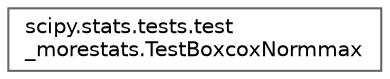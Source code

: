 digraph "Graphical Class Hierarchy"
{
 // LATEX_PDF_SIZE
  bgcolor="transparent";
  edge [fontname=Helvetica,fontsize=10,labelfontname=Helvetica,labelfontsize=10];
  node [fontname=Helvetica,fontsize=10,shape=box,height=0.2,width=0.4];
  rankdir="LR";
  Node0 [id="Node000000",label="scipy.stats.tests.test\l_morestats.TestBoxcoxNormmax",height=0.2,width=0.4,color="grey40", fillcolor="white", style="filled",URL="$d3/db4/classscipy_1_1stats_1_1tests_1_1test__morestats_1_1TestBoxcoxNormmax.html",tooltip=" "];
}
